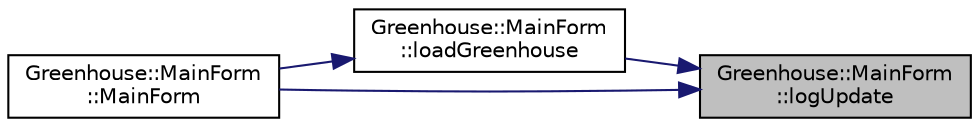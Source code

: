 digraph "Greenhouse::MainForm::logUpdate"
{
 // LATEX_PDF_SIZE
  edge [fontname="Helvetica",fontsize="10",labelfontname="Helvetica",labelfontsize="10"];
  node [fontname="Helvetica",fontsize="10",shape=record];
  rankdir="RL";
  Node1 [label="Greenhouse::MainForm\l::logUpdate",height=0.2,width=0.4,color="black", fillcolor="grey75", style="filled", fontcolor="black",tooltip=" "];
  Node1 -> Node2 [dir="back",color="midnightblue",fontsize="10",style="solid",fontname="Helvetica"];
  Node2 [label="Greenhouse::MainForm\l::loadGreenhouse",height=0.2,width=0.4,color="black", fillcolor="white", style="filled",URL="$class_greenhouse_1_1_main_form.html#a3651b7966b810141c9f1d7b3a55e7f62",tooltip=" "];
  Node2 -> Node3 [dir="back",color="midnightblue",fontsize="10",style="solid",fontname="Helvetica"];
  Node3 [label="Greenhouse::MainForm\l::MainForm",height=0.2,width=0.4,color="black", fillcolor="white", style="filled",URL="$class_greenhouse_1_1_main_form.html#a5502e54703f86e37f266a9dbd2950bb6",tooltip=" "];
  Node1 -> Node3 [dir="back",color="midnightblue",fontsize="10",style="solid",fontname="Helvetica"];
}
